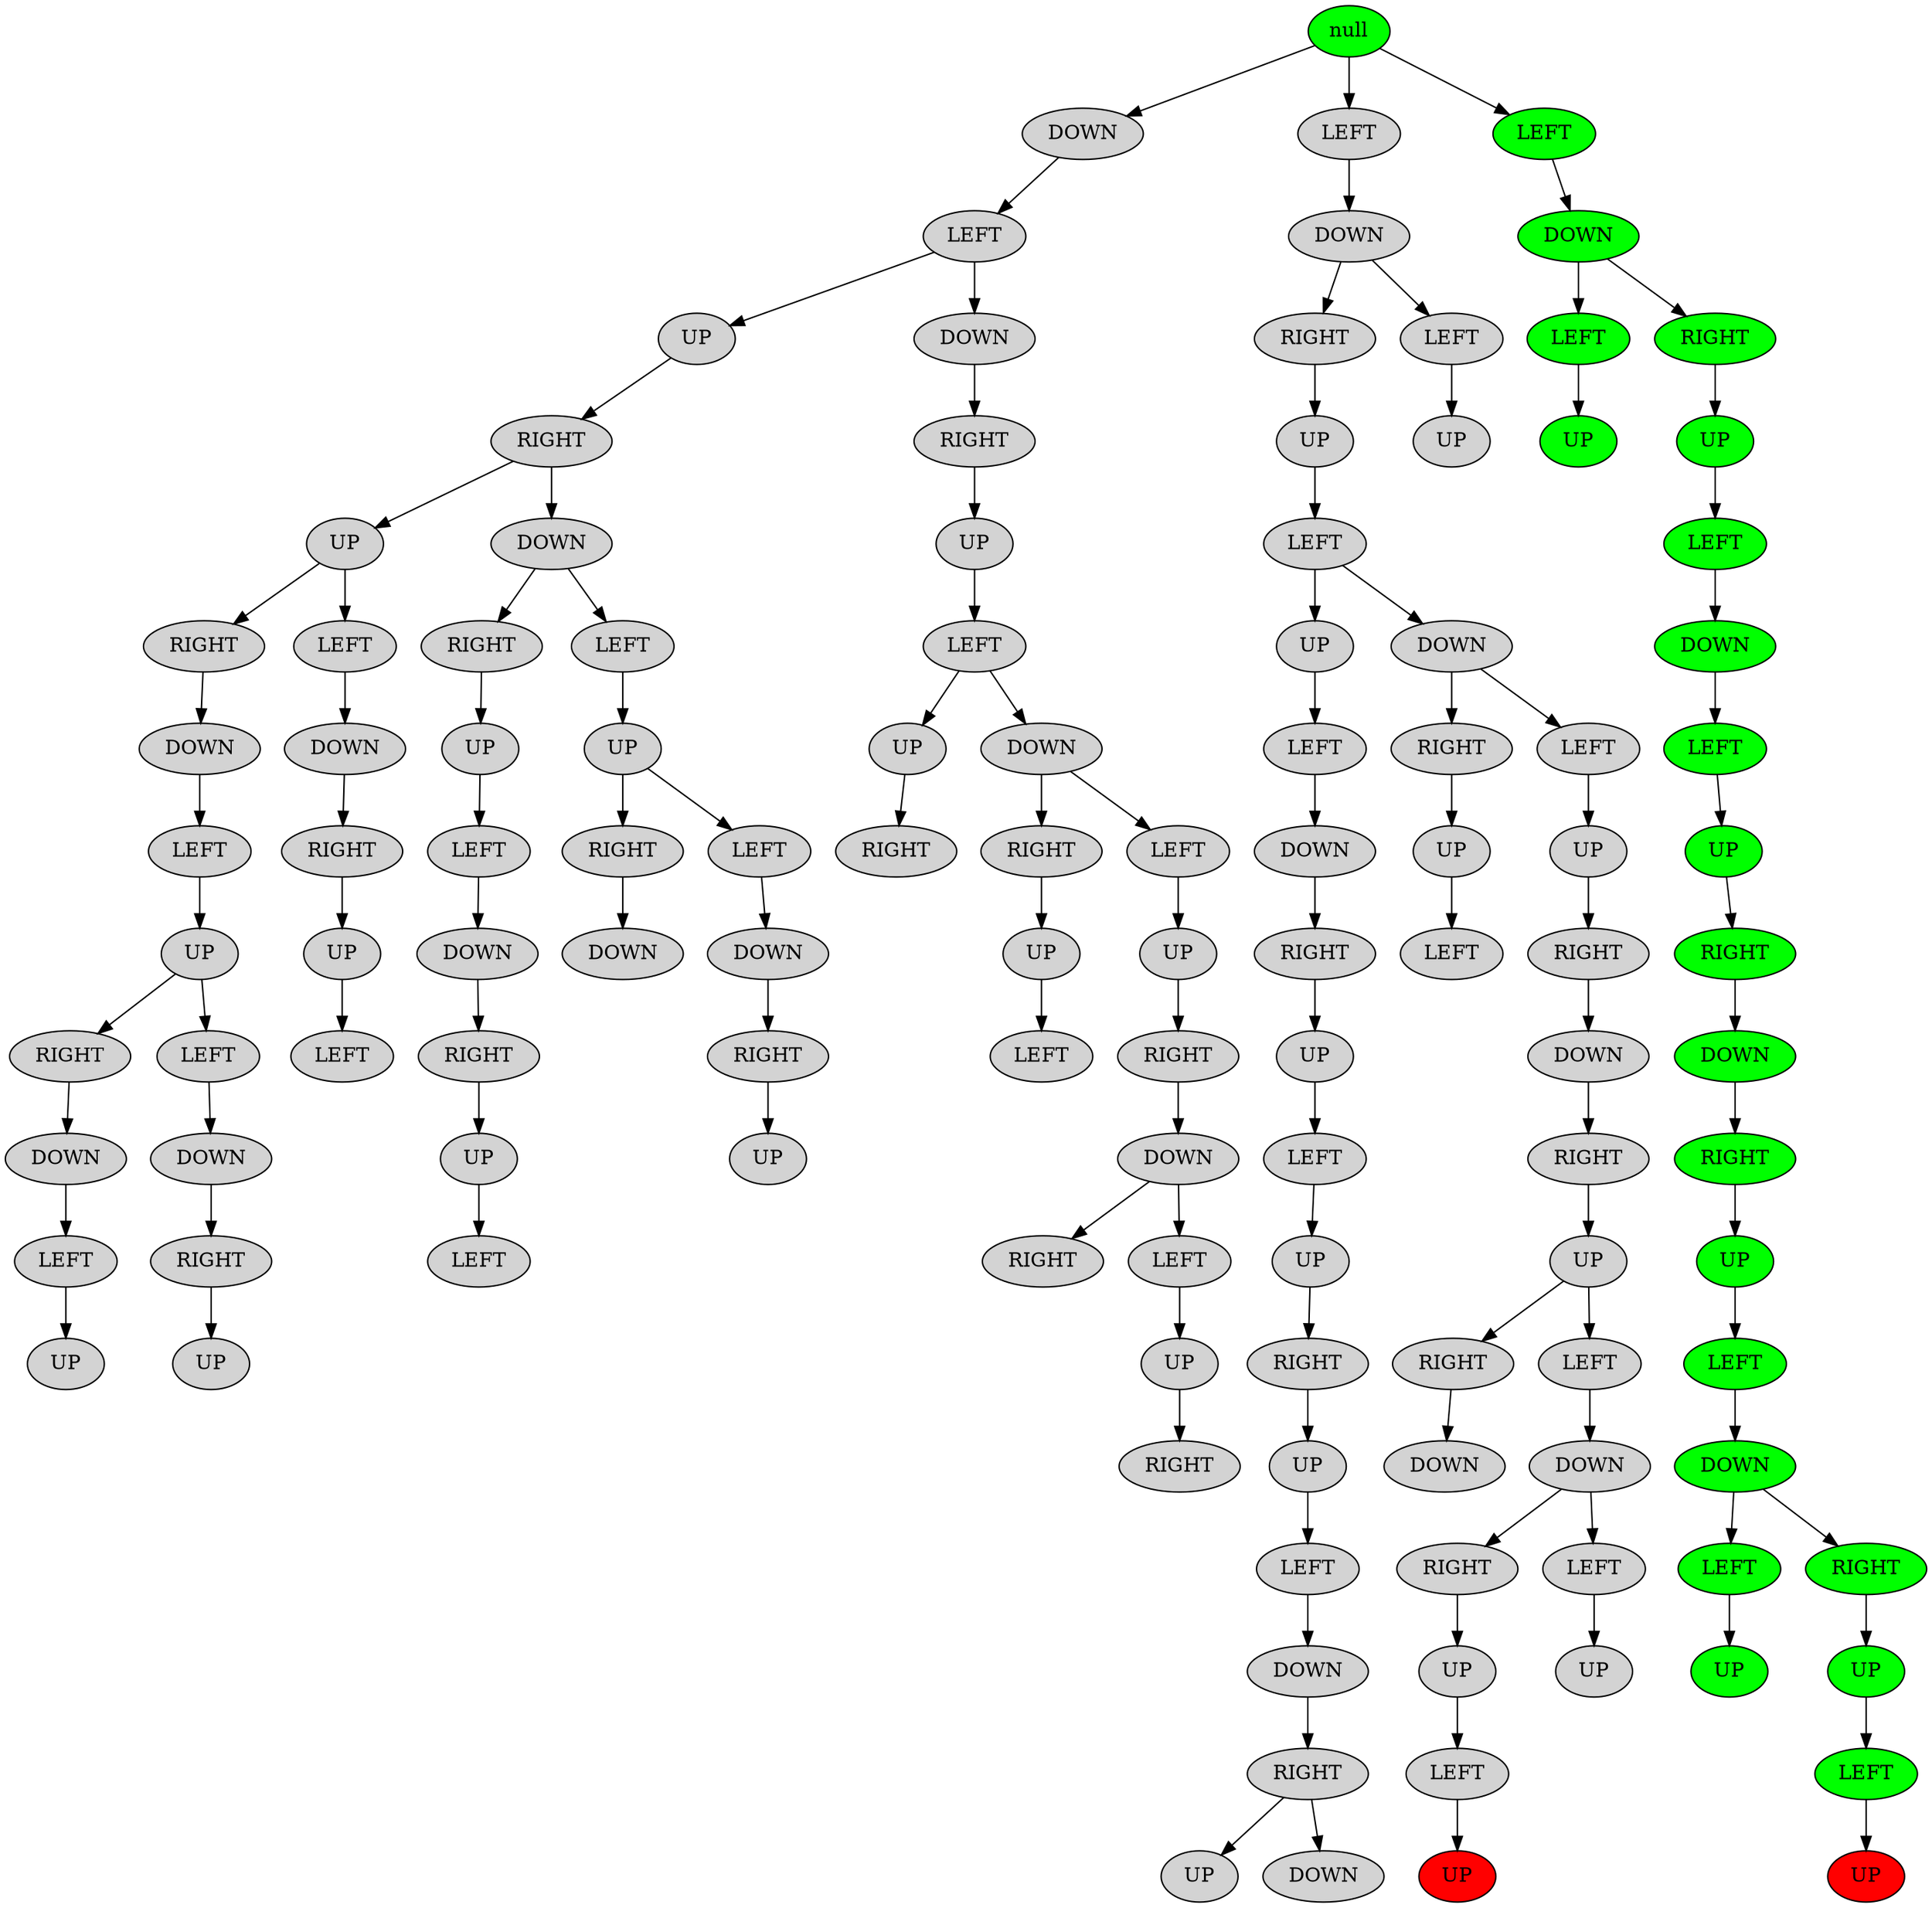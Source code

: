 digraph G {
node [style=filled];
"764577347" [label="null"];
"1344645519" [label="DOWN"];
"764577347" -> "1344645519";
"1234776885" [label="LEFT"];
"764577347" -> "1234776885";
"540159270" [label="LEFT"];
"1344645519" -> "540159270";
"422250493" [label="DOWN"];
"1234776885" -> "422250493";
"1690287238" [label="UP"];
"540159270" -> "1690287238";
"1690254271" [label="DOWN"];
"540159270" -> "1690254271";
"1440047379" [label="RIGHT"];
"422250493" -> "1440047379";
"343965883" [label="LEFT"];
"422250493" -> "343965883";
"230835489" [label="RIGHT"];
"1690287238" -> "230835489";
"280884709" [label="RIGHT"];
"1690254271" -> "280884709";
"1847509784" [label="UP"];
"1440047379" -> "1847509784";
"2114650936" [label="UP"];
"343965883" -> "2114650936";
"1635756693" [label="UP"];
"230835489" -> "1635756693";
"504527234" [label="DOWN"];
"230835489" -> "504527234";
"101478235" [label="UP"];
"280884709" -> "101478235";
"540585569" [label="LEFT"];
"1847509784" -> "540585569";
"1007653873" [label="RIGHT"];
"1635756693" -> "1007653873";
"836514715" [label="LEFT"];
"1635756693" -> "836514715";
"1414521932" [label="RIGHT"];
"504527234" -> "1414521932";
"828441346" [label="LEFT"];
"504527234" -> "828441346";
"1899073220" [label="LEFT"];
"101478235" -> "1899073220";
"555826066" [label="UP"];
"540585569" -> "555826066";
"174573182" [label="DOWN"];
"540585569" -> "174573182";
"858242339" [label="DOWN"];
"1007653873" -> "858242339";
"1310540333" [label="DOWN"];
"836514715" -> "1310540333";
"1715998167" [label="UP"];
"1414521932" -> "1715998167";
"1386767190" [label="UP"];
"828441346" -> "1386767190";
"1558712965" [label="UP"];
"1899073220" -> "1558712965";
"2025864991" [label="DOWN"];
"1899073220" -> "2025864991";
"1589683045" [label="LEFT"];
"555826066" -> "1589683045";
"1340328248" [label="RIGHT"];
"174573182" -> "1340328248";
"1401132667" [label="LEFT"];
"174573182" -> "1401132667";
"717386707" [label="LEFT"];
"858242339" -> "717386707";
"1900164709" [label="RIGHT"];
"1310540333" -> "1900164709";
"540642172" [label="LEFT"];
"1715998167" -> "540642172";
"1875308878" [label="RIGHT"];
"1386767190" -> "1875308878";
"1445157774" [label="LEFT"];
"1386767190" -> "1445157774";
"909295153" [label="RIGHT"];
"1558712965" -> "909295153";
"1522311648" [label="RIGHT"];
"2025864991" -> "1522311648";
"36202360" [label="LEFT"];
"2025864991" -> "36202360";
"1318822808" [label="DOWN"];
"1589683045" -> "1318822808";
"1836797772" [label="UP"];
"1340328248" -> "1836797772";
"1383547042" [label="UP"];
"1401132667" -> "1383547042";
"329645619" [label="UP"];
"717386707" -> "329645619";
"3213500" [label="UP"];
"1900164709" -> "3213500";
"923219673" [label="DOWN"];
"540642172" -> "923219673";
"1604125387" [label="DOWN"];
"1875308878" -> "1604125387";
"1668627309" [label="DOWN"];
"1445157774" -> "1668627309";
"1795799895" [label="UP"];
"1522311648" -> "1795799895";
"1698097425" [label="UP"];
"36202360" -> "1698097425";
"1376400422" [label="RIGHT"];
"1318822808" -> "1376400422";
"418304857" [label="LEFT"];
"1836797772" -> "418304857";
"1050349584" [label="RIGHT"];
"1383547042" -> "1050349584";
"1815546035" [label="RIGHT"];
"329645619" -> "1815546035";
"1864350231" [label="LEFT"];
"329645619" -> "1864350231";
"25548982" [label="LEFT"];
"3213500" -> "25548982";
"1735934726" [label="RIGHT"];
"923219673" -> "1735934726";
"861842890" [label="RIGHT"];
"1668627309" -> "861842890";
"553871028" [label="LEFT"];
"1795799895" -> "553871028";
"250370634" [label="RIGHT"];
"1698097425" -> "250370634";
"724125922" [label="UP"];
"1376400422" -> "724125922";
"1843368112" [label="DOWN"];
"1050349584" -> "1843368112";
"1465085305" [label="DOWN"];
"1815546035" -> "1465085305";
"989938643" [label="DOWN"];
"1864350231" -> "989938643";
"1519280649" [label="UP"];
"1735934726" -> "1519280649";
"1262822392" [label="UP"];
"861842890" -> "1262822392";
"120694604" [label="DOWN"];
"250370634" -> "120694604";
"916419490" [label="LEFT"];
"724125922" -> "916419490";
"522764626" [label="RIGHT"];
"1843368112" -> "522764626";
"2106620844" [label="LEFT"];
"1465085305" -> "2106620844";
"2006034581" [label="RIGHT"];
"989938643" -> "2006034581";
"979294118" [label="LEFT"];
"1519280649" -> "979294118";
"1663411182" [label="RIGHT"];
"120694604" -> "1663411182";
"488044861" [label="LEFT"];
"120694604" -> "488044861";
"1740189450" [label="UP"];
"916419490" -> "1740189450";
"731260860" [label="UP"];
"522764626" -> "731260860";
"1709366259" [label="UP"];
"2106620844" -> "1709366259";
"1335298403" [label="UP"];
"2006034581" -> "1335298403";
"1643691748" [label="UP"];
"488044861" -> "1643691748";
"2068434592" [label="RIGHT"];
"1740189450" -> "2068434592";
"143110009" [label="RIGHT"];
"731260860" -> "143110009";
"2142003995" [label="LEFT"];
"731260860" -> "2142003995";
"1535634836" [label="RIGHT"];
"1643691748" -> "1535634836";
"1846412426" [label="UP"];
"2068434592" -> "1846412426";
"1539805781" [label="DOWN"];
"143110009" -> "1539805781";
"1206883981" [label="DOWN"];
"2142003995" -> "1206883981";
"601893033" [label="LEFT"];
"1846412426" -> "601893033";
"1037324811" [label="RIGHT"];
"1206883981" -> "1037324811";
"1525037790" [label="LEFT"];
"1206883981" -> "1525037790";
"1627821297" [label="DOWN"];
"601893033" -> "1627821297";
"1132547352" [label="UP"];
"1037324811" -> "1132547352";
"1549409129" [label="UP"];
"1525037790" -> "1549409129";
"922872566" [label="RIGHT"];
"1627821297" -> "922872566";
"1651855867" [label="LEFT"];
"1132547352" -> "1651855867";
"727001376" [label="UP"];
"922872566" -> "727001376";
"660143728" [label="DOWN"];
"922872566" -> "660143728";
"523691575" [label="UP", fillcolor="red"];
"1651855867" -> "523691575";
"764577347" [label="null", fillcolor="green"];
"1468303011" [label="LEFT", fillcolor="green"];
"764577347" -> "1468303011";
"1427810650" [label="DOWN", fillcolor="green"];
"1468303011" -> "1427810650";
"902919927" [label="LEFT", fillcolor="green"];
"1427810650" -> "902919927";
"503195940" [label="UP", fillcolor="green"];
"902919927" -> "503195940";
"1857815974" [label="RIGHT", fillcolor="green"];
"1427810650" -> "1857815974";
"1852584274" [label="UP", fillcolor="green"];
"1857815974" -> "1852584274";
"1354011814" [label="LEFT", fillcolor="green"];
"1852584274" -> "1354011814";
"1022308509" [label="DOWN", fillcolor="green"];
"1354011814" -> "1022308509";
"846238611" [label="LEFT", fillcolor="green"];
"1022308509" -> "846238611";
"1033490990" [label="UP", fillcolor="green"];
"846238611" -> "1033490990";
"1241276575" [label="RIGHT", fillcolor="green"];
"1033490990" -> "1241276575";
"215145189" [label="DOWN", fillcolor="green"];
"1241276575" -> "215145189";
"982007015" [label="RIGHT", fillcolor="green"];
"215145189" -> "982007015";
"1232306490" [label="UP", fillcolor="green"];
"982007015" -> "1232306490";
"1663166483" [label="LEFT", fillcolor="green"];
"1232306490" -> "1663166483";
"2042495840" [label="DOWN", fillcolor="green"];
"1663166483" -> "2042495840";
"36333492" [label="LEFT", fillcolor="green"];
"2042495840" -> "36333492";
"1468357786" [label="UP", fillcolor="green"];
"36333492" -> "1468357786";
"990398217" [label="RIGHT", fillcolor="green"];
"2042495840" -> "990398217";
"841283083" [label="UP", fillcolor="green"];
"990398217" -> "841283083";
"1675763772" [label="LEFT", fillcolor="green"];
"841283083" -> "1675763772";
"520016214" [label="UP", fillcolor="red"];
"1675763772" -> "520016214";
}
